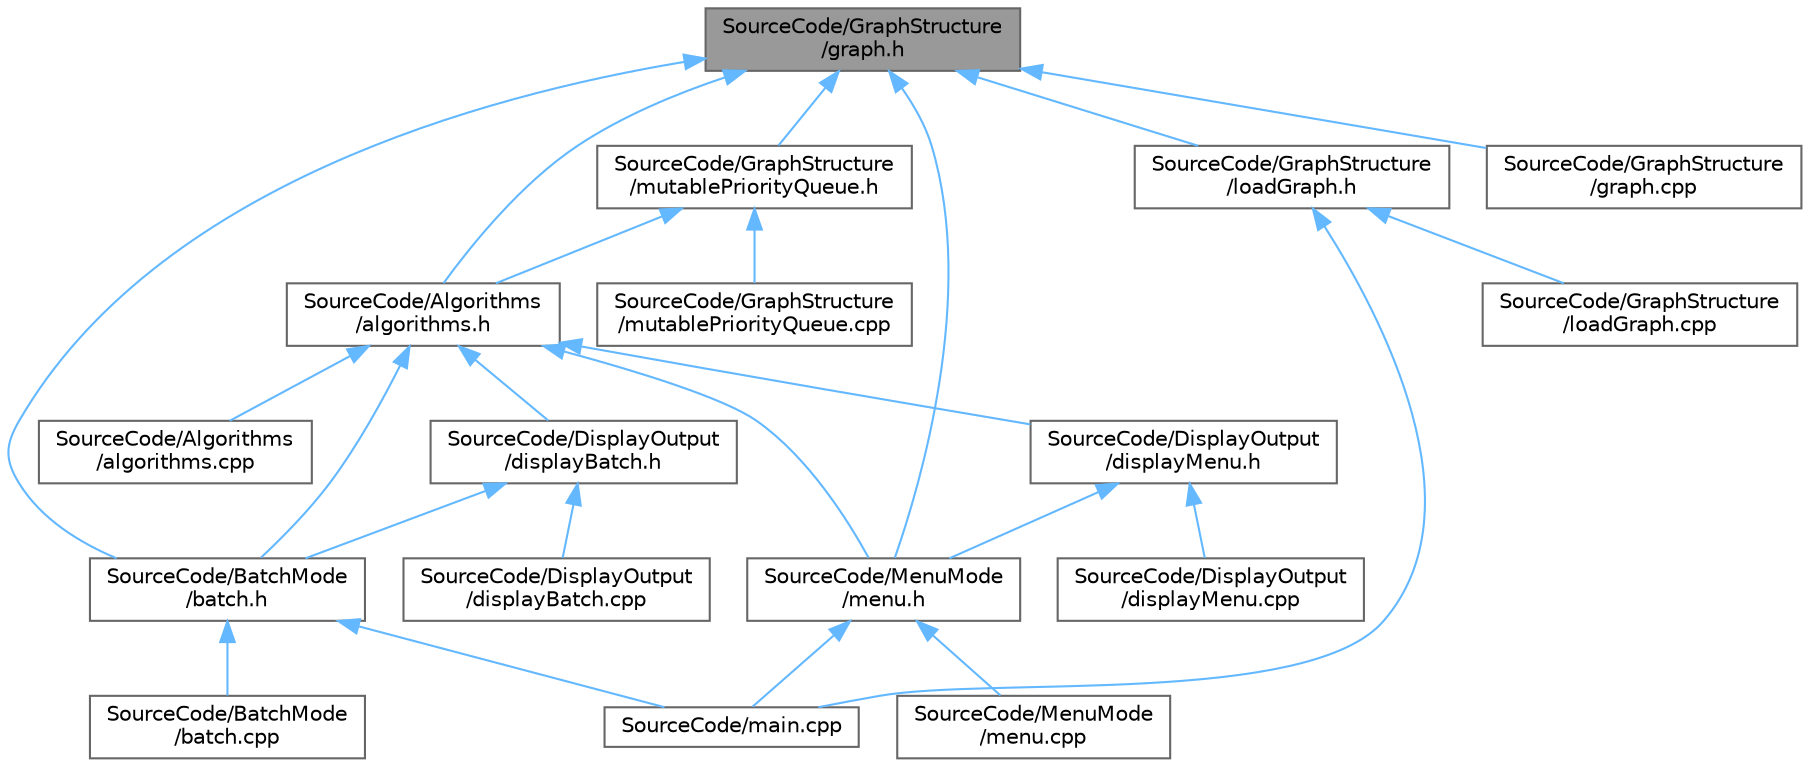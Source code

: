 digraph "SourceCode/GraphStructure/graph.h"
{
 // LATEX_PDF_SIZE
  bgcolor="transparent";
  edge [fontname=Helvetica,fontsize=10,labelfontname=Helvetica,labelfontsize=10];
  node [fontname=Helvetica,fontsize=10,shape=box,height=0.2,width=0.4];
  Node1 [id="Node000001",label="SourceCode/GraphStructure\l/graph.h",height=0.2,width=0.4,color="gray40", fillcolor="grey60", style="filled", fontcolor="black",tooltip="Definition of the graph structure and its components."];
  Node1 -> Node2 [id="edge1_Node000001_Node000002",dir="back",color="steelblue1",style="solid",tooltip=" "];
  Node2 [id="Node000002",label="SourceCode/Algorithms\l/algorithms.h",height=0.2,width=0.4,color="grey40", fillcolor="white", style="filled",URL="$algorithms_8h.html",tooltip="Function declarations for the algorithms used in the project."];
  Node2 -> Node3 [id="edge2_Node000002_Node000003",dir="back",color="steelblue1",style="solid",tooltip=" "];
  Node3 [id="Node000003",label="SourceCode/Algorithms\l/algorithms.cpp",height=0.2,width=0.4,color="grey40", fillcolor="white", style="filled",URL="$algorithms_8cpp.html",tooltip="Implementation of the algorithms declared in algorithms.h."];
  Node2 -> Node4 [id="edge3_Node000002_Node000004",dir="back",color="steelblue1",style="solid",tooltip=" "];
  Node4 [id="Node000004",label="SourceCode/BatchMode\l/batch.h",height=0.2,width=0.4,color="grey40", fillcolor="white", style="filled",URL="$batch_8h.html",tooltip="Function declarations for the batch mode of the program."];
  Node4 -> Node5 [id="edge4_Node000004_Node000005",dir="back",color="steelblue1",style="solid",tooltip=" "];
  Node5 [id="Node000005",label="SourceCode/BatchMode\l/batch.cpp",height=0.2,width=0.4,color="grey40", fillcolor="white", style="filled",URL="$batch_8cpp.html",tooltip="This file contains the implementation of the batch mode functions defined in batch...."];
  Node4 -> Node6 [id="edge5_Node000004_Node000006",dir="back",color="steelblue1",style="solid",tooltip=" "];
  Node6 [id="Node000006",label="SourceCode/main.cpp",height=0.2,width=0.4,color="grey40", fillcolor="white", style="filled",URL="$main_8cpp.html",tooltip="Main file for the Route Planner program."];
  Node2 -> Node7 [id="edge6_Node000002_Node000007",dir="back",color="steelblue1",style="solid",tooltip=" "];
  Node7 [id="Node000007",label="SourceCode/DisplayOutput\l/displayBatch.h",height=0.2,width=0.4,color="grey40", fillcolor="white", style="filled",URL="$displayBatch_8h.html",tooltip="Function declarations for displaying the results in batch mode."];
  Node7 -> Node4 [id="edge7_Node000007_Node000004",dir="back",color="steelblue1",style="solid",tooltip=" "];
  Node7 -> Node8 [id="edge8_Node000007_Node000008",dir="back",color="steelblue1",style="solid",tooltip=" "];
  Node8 [id="Node000008",label="SourceCode/DisplayOutput\l/displayBatch.cpp",height=0.2,width=0.4,color="grey40", fillcolor="white", style="filled",URL="$displayBatch_8cpp.html",tooltip="This file contains the implementation of the displayBatch functions declared in displayBatch...."];
  Node2 -> Node9 [id="edge9_Node000002_Node000009",dir="back",color="steelblue1",style="solid",tooltip=" "];
  Node9 [id="Node000009",label="SourceCode/DisplayOutput\l/displayMenu.h",height=0.2,width=0.4,color="grey40", fillcolor="white", style="filled",URL="$displayMenu_8h.html",tooltip="Function declarations for displaying the results in menu mode."];
  Node9 -> Node10 [id="edge10_Node000009_Node000010",dir="back",color="steelblue1",style="solid",tooltip=" "];
  Node10 [id="Node000010",label="SourceCode/DisplayOutput\l/displayMenu.cpp",height=0.2,width=0.4,color="grey40", fillcolor="white", style="filled",URL="$displayMenu_8cpp.html",tooltip="This file contains the implementation of the functions declared in displayMenu.h."];
  Node9 -> Node11 [id="edge11_Node000009_Node000011",dir="back",color="steelblue1",style="solid",tooltip=" "];
  Node11 [id="Node000011",label="SourceCode/MenuMode\l/menu.h",height=0.2,width=0.4,color="grey40", fillcolor="white", style="filled",URL="$menu_8h.html",tooltip="Function declarations for the menu mode of the program."];
  Node11 -> Node12 [id="edge12_Node000011_Node000012",dir="back",color="steelblue1",style="solid",tooltip=" "];
  Node12 [id="Node000012",label="SourceCode/MenuMode\l/menu.cpp",height=0.2,width=0.4,color="grey40", fillcolor="white", style="filled",URL="$menu_8cpp.html",tooltip="This file contains the implementation of the functions declared in menu.h."];
  Node11 -> Node6 [id="edge13_Node000011_Node000006",dir="back",color="steelblue1",style="solid",tooltip=" "];
  Node2 -> Node11 [id="edge14_Node000002_Node000011",dir="back",color="steelblue1",style="solid",tooltip=" "];
  Node1 -> Node4 [id="edge15_Node000001_Node000004",dir="back",color="steelblue1",style="solid",tooltip=" "];
  Node1 -> Node13 [id="edge16_Node000001_Node000013",dir="back",color="steelblue1",style="solid",tooltip=" "];
  Node13 [id="Node000013",label="SourceCode/GraphStructure\l/graph.cpp",height=0.2,width=0.4,color="grey40", fillcolor="white", style="filled",URL="$graph_8cpp.html",tooltip="This file contains the implementation of the graph data structure declared in the graph...."];
  Node1 -> Node14 [id="edge17_Node000001_Node000014",dir="back",color="steelblue1",style="solid",tooltip=" "];
  Node14 [id="Node000014",label="SourceCode/GraphStructure\l/loadGraph.h",height=0.2,width=0.4,color="grey40", fillcolor="white", style="filled",URL="$loadGraph_8h.html",tooltip="Function declaration for loading a graph from CSV files."];
  Node14 -> Node15 [id="edge18_Node000014_Node000015",dir="back",color="steelblue1",style="solid",tooltip=" "];
  Node15 [id="Node000015",label="SourceCode/GraphStructure\l/loadGraph.cpp",height=0.2,width=0.4,color="grey40", fillcolor="white", style="filled",URL="$loadGraph_8cpp.html",tooltip="This file contains the implementation of the loadGraph function declared in loadGraph...."];
  Node14 -> Node6 [id="edge19_Node000014_Node000006",dir="back",color="steelblue1",style="solid",tooltip=" "];
  Node1 -> Node16 [id="edge20_Node000001_Node000016",dir="back",color="steelblue1",style="solid",tooltip=" "];
  Node16 [id="Node000016",label="SourceCode/GraphStructure\l/mutablePriorityQueue.h",height=0.2,width=0.4,color="grey40", fillcolor="white", style="filled",URL="$mutablePriorityQueue_8h.html",tooltip="Defines the MutablePriorityQueue class."];
  Node16 -> Node2 [id="edge21_Node000016_Node000002",dir="back",color="steelblue1",style="solid",tooltip=" "];
  Node16 -> Node17 [id="edge22_Node000016_Node000017",dir="back",color="steelblue1",style="solid",tooltip=" "];
  Node17 [id="Node000017",label="SourceCode/GraphStructure\l/mutablePriorityQueue.cpp",height=0.2,width=0.4,color="grey40", fillcolor="white", style="filled",URL="$mutablePriorityQueue_8cpp.html",tooltip="Implementation of a mutable priority queue using a binary heap declared in the mutablePriorityQueue...."];
  Node1 -> Node11 [id="edge23_Node000001_Node000011",dir="back",color="steelblue1",style="solid",tooltip=" "];
}
